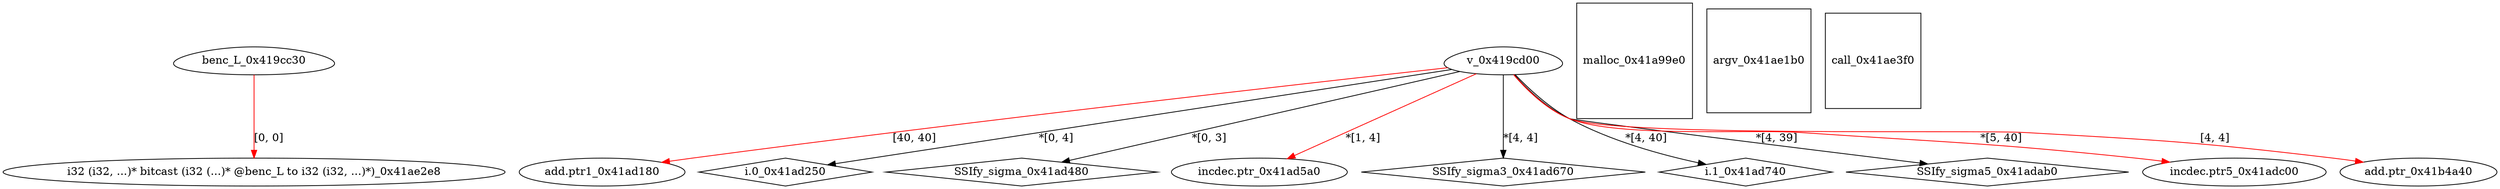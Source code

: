 digraph grafico {
"benc_L_0x419cc30" [shape=egg];
"v_0x419cd00" [shape=egg];
"malloc_0x41a99e0" [shape=square];
"add.ptr1_0x41ad180" [shape=ellipse];
"v_0x419cd00" -> "add.ptr1_0x41ad180" [label="[40, 40]",color=red];
"i.0_0x41ad250" [shape=diamond];
"v_0x419cd00" -> "i.0_0x41ad250" [label="*[0, 4]"];
"SSIfy_sigma_0x41ad480" [shape=diamond];
"v_0x419cd00" -> "SSIfy_sigma_0x41ad480" [label="*[0, 3]"];
"incdec.ptr_0x41ad5a0" [shape=ellipse];
"v_0x419cd00" -> "incdec.ptr_0x41ad5a0" [label="*[1, 4]",color=red];
"SSIfy_sigma3_0x41ad670" [shape=diamond];
"v_0x419cd00" -> "SSIfy_sigma3_0x41ad670" [label="*[4, 4]"];
"i.1_0x41ad740" [shape=diamond];
"v_0x419cd00" -> "i.1_0x41ad740" [label="*[4, 40]"];
"SSIfy_sigma5_0x41adab0" [shape=diamond];
"v_0x419cd00" -> "SSIfy_sigma5_0x41adab0" [label="*[4, 39]"];
"incdec.ptr5_0x41adc00" [shape=ellipse];
"v_0x419cd00" -> "incdec.ptr5_0x41adc00" [label="*[5, 40]",color=red];
"argv_0x41ae1b0" [shape=square];
"i32 (i32, ...)* bitcast (i32 (...)* @benc_L to i32 (i32, ...)*)_0x41ae2e8" [shape=ellipse];
"benc_L_0x419cc30" -> "i32 (i32, ...)* bitcast (i32 (...)* @benc_L to i32 (i32, ...)*)_0x41ae2e8" [label="[0, 0]",color=red];
"call_0x41ae3f0" [shape=square];
"add.ptr_0x41b4a40" [shape=ellipse];
"v_0x419cd00" -> "add.ptr_0x41b4a40" [label="[4, 4]",color=red];
}